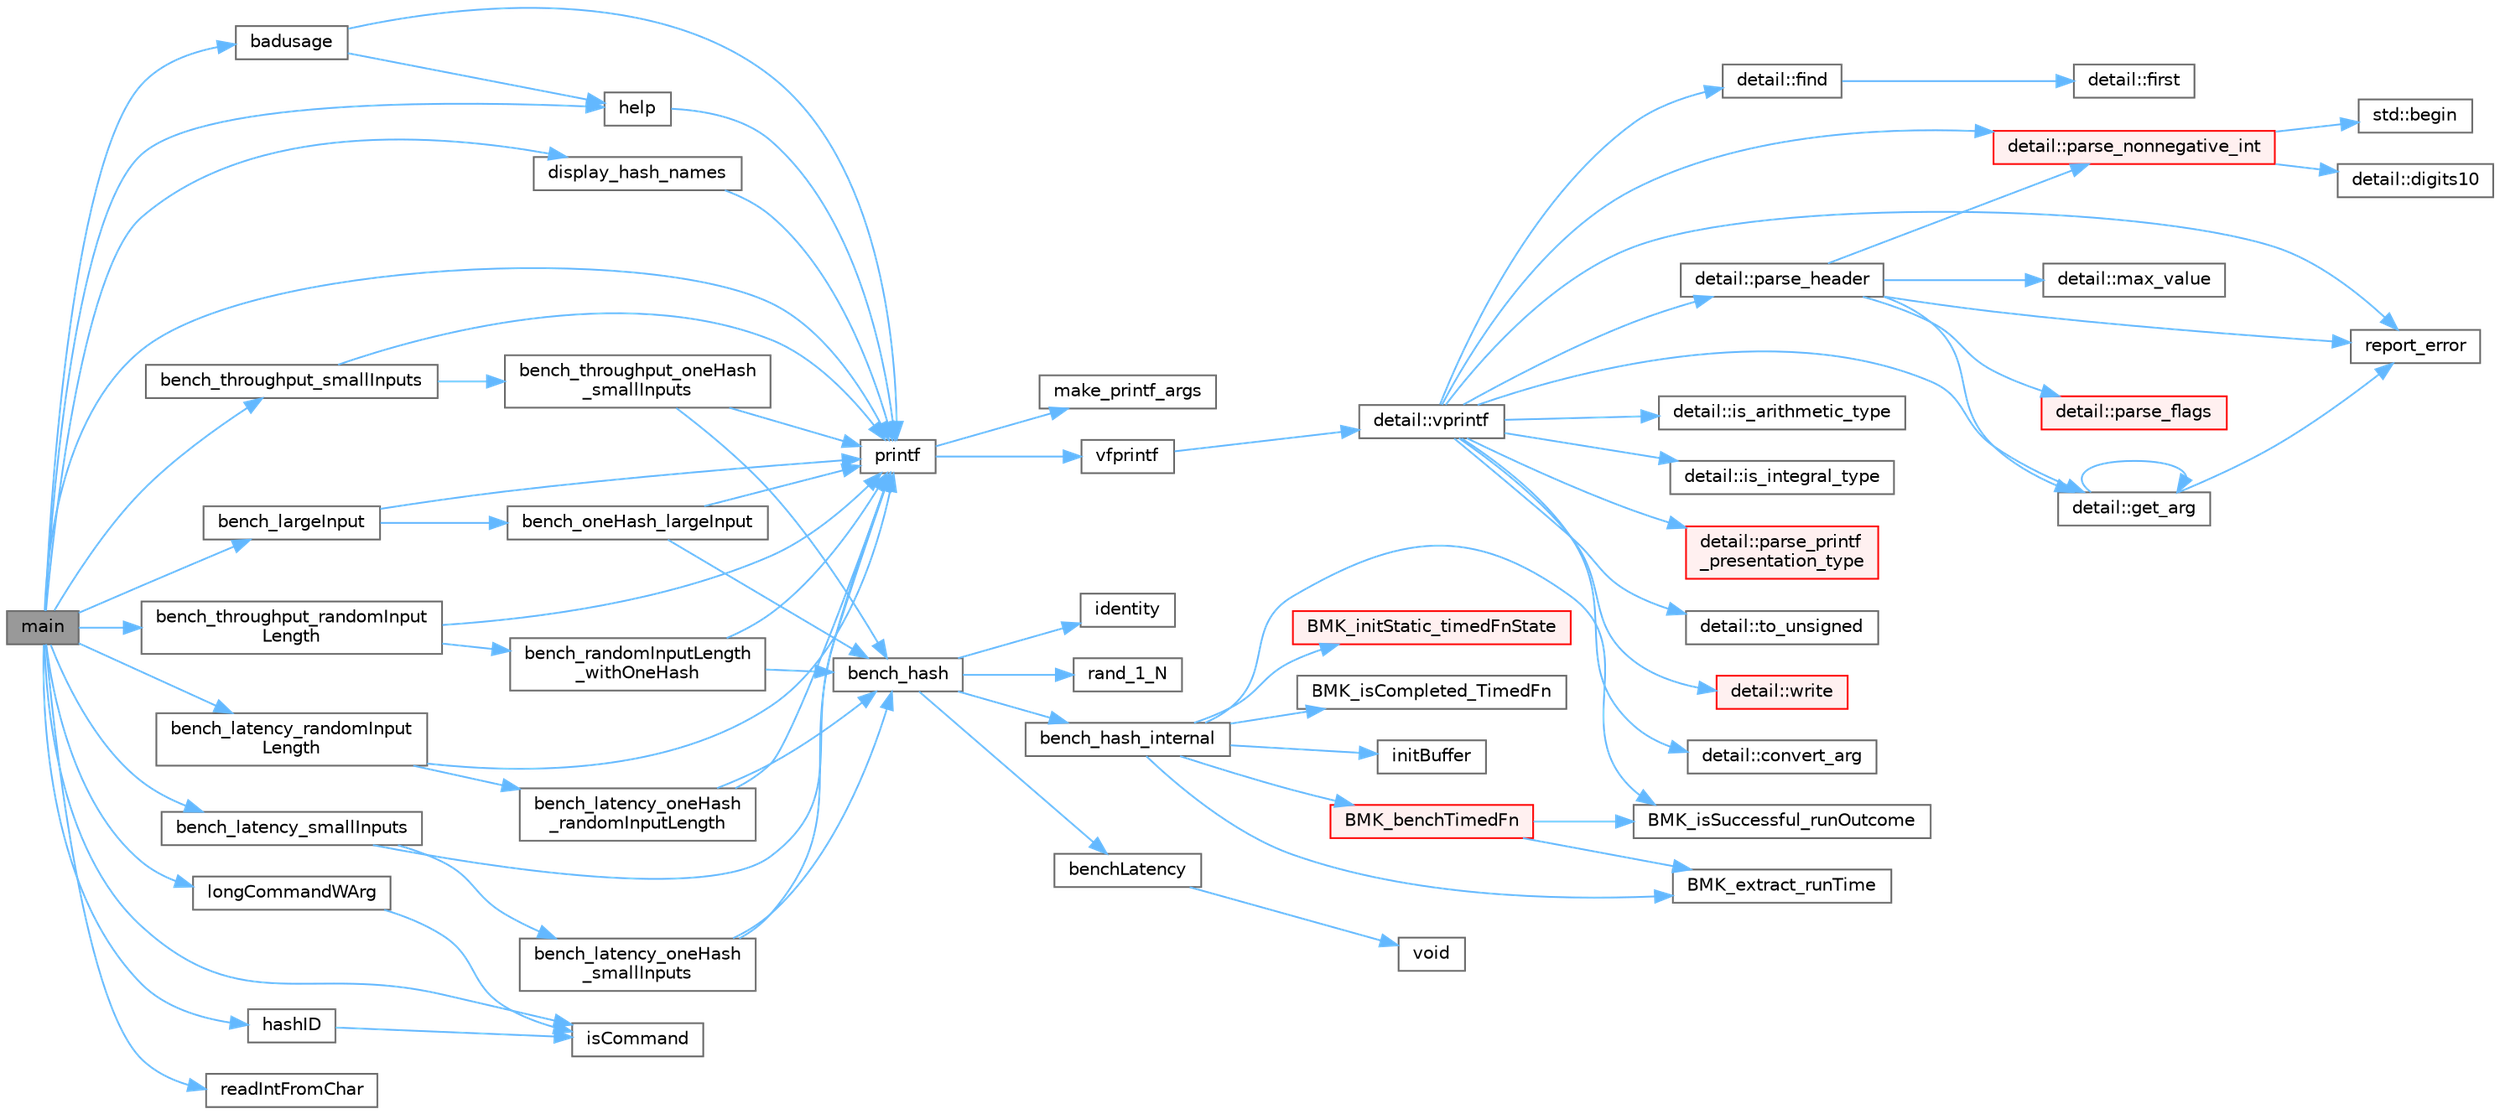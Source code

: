 digraph "main"
{
 // LATEX_PDF_SIZE
  bgcolor="transparent";
  edge [fontname=Helvetica,fontsize=10,labelfontname=Helvetica,labelfontsize=10];
  node [fontname=Helvetica,fontsize=10,shape=box,height=0.2,width=0.4];
  rankdir="LR";
  Node1 [id="Node000001",label="main",height=0.2,width=0.4,color="gray40", fillcolor="grey60", style="filled", fontcolor="black",tooltip=" "];
  Node1 -> Node2 [id="edge1_Node000001_Node000002",color="steelblue1",style="solid",tooltip=" "];
  Node2 [id="Node000002",label="badusage",height=0.2,width=0.4,color="grey40", fillcolor="white", style="filled",URL="$xx_hash_2tests_2bench_2main_8c.html#a918c9b3df2c98746ca7511c11de7b11a",tooltip=" "];
  Node2 -> Node3 [id="edge2_Node000002_Node000003",color="steelblue1",style="solid",tooltip=" "];
  Node3 [id="Node000003",label="help",height=0.2,width=0.4,color="grey40", fillcolor="white", style="filled",URL="$xx_hash_2tests_2bench_2main_8c.html#ac4face814e17650939f9b68ff35b2866",tooltip=" "];
  Node3 -> Node4 [id="edge3_Node000003_Node000004",color="steelblue1",style="solid",tooltip=" "];
  Node4 [id="Node000004",label="printf",height=0.2,width=0.4,color="grey40", fillcolor="white", style="filled",URL="$printf_8h.html#aee3ed3a831f25f07e7be3919fff2203a",tooltip=" "];
  Node4 -> Node5 [id="edge4_Node000004_Node000005",color="steelblue1",style="solid",tooltip=" "];
  Node5 [id="Node000005",label="make_printf_args",height=0.2,width=0.4,color="grey40", fillcolor="white", style="filled",URL="$printf_8h.html#a27dcc0efcda04388971dbea3c875f122",tooltip=" "];
  Node4 -> Node6 [id="edge5_Node000004_Node000006",color="steelblue1",style="solid",tooltip=" "];
  Node6 [id="Node000006",label="vfprintf",height=0.2,width=0.4,color="grey40", fillcolor="white", style="filled",URL="$printf_8h.html#abb30aad964fc771fb52cf3ad88649df2",tooltip=" "];
  Node6 -> Node7 [id="edge6_Node000006_Node000007",color="steelblue1",style="solid",tooltip=" "];
  Node7 [id="Node000007",label="detail::vprintf",height=0.2,width=0.4,color="grey40", fillcolor="white", style="filled",URL="$namespacedetail.html#a1c8c2218e4c822aa8f743fb9c573717f",tooltip=" "];
  Node7 -> Node8 [id="edge7_Node000007_Node000008",color="steelblue1",style="solid",tooltip=" "];
  Node8 [id="Node000008",label="detail::convert_arg",height=0.2,width=0.4,color="grey40", fillcolor="white", style="filled",URL="$namespacedetail.html#a03c11572c9a664266d6925f327dec7f3",tooltip=" "];
  Node7 -> Node9 [id="edge8_Node000007_Node000009",color="steelblue1",style="solid",tooltip=" "];
  Node9 [id="Node000009",label="detail::find",height=0.2,width=0.4,color="grey40", fillcolor="white", style="filled",URL="$namespacedetail.html#a6b71952fab3dc32f3edb2c3e9811d8d9",tooltip=" "];
  Node9 -> Node10 [id="edge9_Node000009_Node000010",color="steelblue1",style="solid",tooltip=" "];
  Node10 [id="Node000010",label="detail::first",height=0.2,width=0.4,color="grey40", fillcolor="white", style="filled",URL="$namespacedetail.html#a02319a3deb124802b88b61f85987df5e",tooltip=" "];
  Node7 -> Node11 [id="edge10_Node000007_Node000011",color="steelblue1",style="solid",tooltip=" "];
  Node11 [id="Node000011",label="detail::get_arg",height=0.2,width=0.4,color="grey40", fillcolor="white", style="filled",URL="$namespacedetail.html#a342ef250e45bd09b2ef666b6fae1c355",tooltip=" "];
  Node11 -> Node11 [id="edge11_Node000011_Node000011",color="steelblue1",style="solid",tooltip=" "];
  Node11 -> Node12 [id="edge12_Node000011_Node000012",color="steelblue1",style="solid",tooltip=" "];
  Node12 [id="Node000012",label="report_error",height=0.2,width=0.4,color="grey40", fillcolor="white", style="filled",URL="$format-inl_8h.html#a5555893692b00b61b3886349332fd01f",tooltip=" "];
  Node7 -> Node13 [id="edge13_Node000007_Node000013",color="steelblue1",style="solid",tooltip=" "];
  Node13 [id="Node000013",label="detail::is_arithmetic_type",height=0.2,width=0.4,color="grey40", fillcolor="white", style="filled",URL="$namespacedetail.html#a802c50a56a3495fdab6020b375ba1389",tooltip=" "];
  Node7 -> Node14 [id="edge14_Node000007_Node000014",color="steelblue1",style="solid",tooltip=" "];
  Node14 [id="Node000014",label="detail::is_integral_type",height=0.2,width=0.4,color="grey40", fillcolor="white", style="filled",URL="$namespacedetail.html#a2a60f8d1bee41b803f43fc42b707b5d1",tooltip=" "];
  Node7 -> Node15 [id="edge15_Node000007_Node000015",color="steelblue1",style="solid",tooltip=" "];
  Node15 [id="Node000015",label="detail::parse_header",height=0.2,width=0.4,color="grey40", fillcolor="white", style="filled",URL="$namespacedetail.html#afc9d93e58b8edb8077f8bc8eee7f4035",tooltip=" "];
  Node15 -> Node11 [id="edge16_Node000015_Node000011",color="steelblue1",style="solid",tooltip=" "];
  Node15 -> Node16 [id="edge17_Node000015_Node000016",color="steelblue1",style="solid",tooltip=" "];
  Node16 [id="Node000016",label="detail::max_value",height=0.2,width=0.4,color="grey40", fillcolor="white", style="filled",URL="$namespacedetail.html#a45c2130c44ebe54179eafcee3cda2bfb",tooltip=" "];
  Node15 -> Node17 [id="edge18_Node000015_Node000017",color="steelblue1",style="solid",tooltip=" "];
  Node17 [id="Node000017",label="detail::parse_flags",height=0.2,width=0.4,color="red", fillcolor="#FFF0F0", style="filled",URL="$namespacedetail.html#a4213daed116a37e1767881da51238261",tooltip=" "];
  Node15 -> Node24 [id="edge19_Node000015_Node000024",color="steelblue1",style="solid",tooltip=" "];
  Node24 [id="Node000024",label="detail::parse_nonnegative_int",height=0.2,width=0.4,color="red", fillcolor="#FFF0F0", style="filled",URL="$namespacedetail.html#a338caba782225e115a9902d4d0835f5f",tooltip=" "];
  Node24 -> Node25 [id="edge20_Node000024_Node000025",color="steelblue1",style="solid",tooltip=" "];
  Node25 [id="Node000025",label="std::begin",height=0.2,width=0.4,color="grey40", fillcolor="white", style="filled",URL="$namespacestd.html#aec76fc52a775d29bc4058c8e1405045a",tooltip=" "];
  Node24 -> Node26 [id="edge21_Node000024_Node000026",color="steelblue1",style="solid",tooltip=" "];
  Node26 [id="Node000026",label="detail::digits10",height=0.2,width=0.4,color="grey40", fillcolor="white", style="filled",URL="$namespacedetail.html#a3a043db05db2d07deb2d98ba2d04b4eb",tooltip=" "];
  Node15 -> Node12 [id="edge22_Node000015_Node000012",color="steelblue1",style="solid",tooltip=" "];
  Node7 -> Node24 [id="edge23_Node000007_Node000024",color="steelblue1",style="solid",tooltip=" "];
  Node7 -> Node28 [id="edge24_Node000007_Node000028",color="steelblue1",style="solid",tooltip=" "];
  Node28 [id="Node000028",label="detail::parse_printf\l_presentation_type",height=0.2,width=0.4,color="red", fillcolor="#FFF0F0", style="filled",URL="$namespacedetail.html#aa2cb095169b23e3a66260ad7078f44cc",tooltip=" "];
  Node7 -> Node12 [id="edge25_Node000007_Node000012",color="steelblue1",style="solid",tooltip=" "];
  Node7 -> Node31 [id="edge26_Node000007_Node000031",color="steelblue1",style="solid",tooltip=" "];
  Node31 [id="Node000031",label="detail::to_unsigned",height=0.2,width=0.4,color="grey40", fillcolor="white", style="filled",URL="$namespacedetail.html#a4855e668246c731a97484efc329f2aac",tooltip=" "];
  Node7 -> Node32 [id="edge27_Node000007_Node000032",color="steelblue1",style="solid",tooltip=" "];
  Node32 [id="Node000032",label="detail::write",height=0.2,width=0.4,color="red", fillcolor="#FFF0F0", style="filled",URL="$namespacedetail.html#a29dacf26eedc9e3575fb57329a5ca0a3",tooltip=" "];
  Node2 -> Node4 [id="edge28_Node000002_Node000004",color="steelblue1",style="solid",tooltip=" "];
  Node1 -> Node36 [id="edge29_Node000001_Node000036",color="steelblue1",style="solid",tooltip=" "];
  Node36 [id="Node000036",label="bench_largeInput",height=0.2,width=0.4,color="grey40", fillcolor="white", style="filled",URL="$bh_display_8c.html#a2add2b0a163b337e7ed5ba54fd15b687",tooltip=" "];
  Node36 -> Node37 [id="edge30_Node000036_Node000037",color="steelblue1",style="solid",tooltip=" "];
  Node37 [id="Node000037",label="bench_oneHash_largeInput",height=0.2,width=0.4,color="grey40", fillcolor="white", style="filled",URL="$bh_display_8c.html#a58363c1322648a00c4bcd2d871d9ddec",tooltip=" "];
  Node37 -> Node38 [id="edge31_Node000037_Node000038",color="steelblue1",style="solid",tooltip=" "];
  Node38 [id="Node000038",label="bench_hash",height=0.2,width=0.4,color="grey40", fillcolor="white", style="filled",URL="$bench_hash_8c.html#ac52e968c4cde699b31b34eae1f1c6134",tooltip=" "];
  Node38 -> Node39 [id="edge32_Node000038_Node000039",color="steelblue1",style="solid",tooltip=" "];
  Node39 [id="Node000039",label="bench_hash_internal",height=0.2,width=0.4,color="grey40", fillcolor="white", style="filled",URL="$bench_hash_8c.html#a1ada99726ec21df6cf78e8c5d9c7c023",tooltip=" "];
  Node39 -> Node40 [id="edge33_Node000039_Node000040",color="steelblue1",style="solid",tooltip=" "];
  Node40 [id="Node000040",label="BMK_benchTimedFn",height=0.2,width=0.4,color="red", fillcolor="#FFF0F0", style="filled",URL="$benchfn_8c.html#a3809a48a15bf199e3ed224e62b0aba7f",tooltip=" "];
  Node40 -> Node47 [id="edge34_Node000040_Node000047",color="steelblue1",style="solid",tooltip=" "];
  Node47 [id="Node000047",label="BMK_extract_runTime",height=0.2,width=0.4,color="grey40", fillcolor="white", style="filled",URL="$benchfn_8c.html#a9d1c34a115ae666e6efb53db86ba7970",tooltip=" "];
  Node40 -> Node48 [id="edge35_Node000040_Node000048",color="steelblue1",style="solid",tooltip=" "];
  Node48 [id="Node000048",label="BMK_isSuccessful_runOutcome",height=0.2,width=0.4,color="grey40", fillcolor="white", style="filled",URL="$benchfn_8c.html#a66760bb869c5fa57e9046e69f8e79576",tooltip=" "];
  Node39 -> Node47 [id="edge36_Node000039_Node000047",color="steelblue1",style="solid",tooltip=" "];
  Node39 -> Node49 [id="edge37_Node000039_Node000049",color="steelblue1",style="solid",tooltip=" "];
  Node49 [id="Node000049",label="BMK_initStatic_timedFnState",height=0.2,width=0.4,color="red", fillcolor="#FFF0F0", style="filled",URL="$benchfn_8c.html#a506be07f4abe99c18067e85f0105f5d9",tooltip=" "];
  Node39 -> Node51 [id="edge38_Node000039_Node000051",color="steelblue1",style="solid",tooltip=" "];
  Node51 [id="Node000051",label="BMK_isCompleted_TimedFn",height=0.2,width=0.4,color="grey40", fillcolor="white", style="filled",URL="$benchfn_8c.html#a80d8ce922db19139b6fc1ed12353020f",tooltip=" "];
  Node39 -> Node48 [id="edge39_Node000039_Node000048",color="steelblue1",style="solid",tooltip=" "];
  Node39 -> Node52 [id="edge40_Node000039_Node000052",color="steelblue1",style="solid",tooltip=" "];
  Node52 [id="Node000052",label="initBuffer",height=0.2,width=0.4,color="grey40", fillcolor="white", style="filled",URL="$bench_hash_8c.html#ac698264804df08db110f1d5ccae72cb3",tooltip=" "];
  Node38 -> Node53 [id="edge41_Node000038_Node000053",color="steelblue1",style="solid",tooltip=" "];
  Node53 [id="Node000053",label="benchLatency",height=0.2,width=0.4,color="grey40", fillcolor="white", style="filled",URL="$bench_hash_8c.html#a3b081bf3c5fe5fe6f14f3a07a8bf3ae9",tooltip=" "];
  Node53 -> Node54 [id="edge42_Node000053_Node000054",color="steelblue1",style="solid",tooltip=" "];
  Node54 [id="Node000054",label="void",height=0.2,width=0.4,color="grey40", fillcolor="white", style="filled",URL="$mimalloc_8h.html#a9d6d8aef94ac19034a5f163606f84830",tooltip=" "];
  Node38 -> Node55 [id="edge43_Node000038_Node000055",color="steelblue1",style="solid",tooltip=" "];
  Node55 [id="Node000055",label="identity",height=0.2,width=0.4,color="grey40", fillcolor="white", style="filled",URL="$bench_hash_8c.html#a0aa0e76fd996840c0b91e4fe3f3acb86",tooltip=" "];
  Node38 -> Node56 [id="edge44_Node000038_Node000056",color="steelblue1",style="solid",tooltip=" "];
  Node56 [id="Node000056",label="rand_1_N",height=0.2,width=0.4,color="grey40", fillcolor="white", style="filled",URL="$bench_hash_8c.html#a7f27da475b6b37073a538ac293eabc53",tooltip=" "];
  Node37 -> Node4 [id="edge45_Node000037_Node000004",color="steelblue1",style="solid",tooltip=" "];
  Node36 -> Node4 [id="edge46_Node000036_Node000004",color="steelblue1",style="solid",tooltip=" "];
  Node1 -> Node57 [id="edge47_Node000001_Node000057",color="steelblue1",style="solid",tooltip=" "];
  Node57 [id="Node000057",label="bench_latency_randomInput\lLength",height=0.2,width=0.4,color="grey40", fillcolor="white", style="filled",URL="$bh_display_8c.html#ae7e9acc2055f1a9a72ee68a3c0234b6d",tooltip=" "];
  Node57 -> Node58 [id="edge48_Node000057_Node000058",color="steelblue1",style="solid",tooltip=" "];
  Node58 [id="Node000058",label="bench_latency_oneHash\l_randomInputLength",height=0.2,width=0.4,color="grey40", fillcolor="white", style="filled",URL="$bh_display_8c.html#afee9a778a7dbb538e621157eebfaedbc",tooltip=" "];
  Node58 -> Node38 [id="edge49_Node000058_Node000038",color="steelblue1",style="solid",tooltip=" "];
  Node58 -> Node4 [id="edge50_Node000058_Node000004",color="steelblue1",style="solid",tooltip=" "];
  Node57 -> Node4 [id="edge51_Node000057_Node000004",color="steelblue1",style="solid",tooltip=" "];
  Node1 -> Node59 [id="edge52_Node000001_Node000059",color="steelblue1",style="solid",tooltip=" "];
  Node59 [id="Node000059",label="bench_latency_smallInputs",height=0.2,width=0.4,color="grey40", fillcolor="white", style="filled",URL="$bh_display_8c.html#a4b1b515da486595310fd5fd6bbf4a31e",tooltip=" "];
  Node59 -> Node60 [id="edge53_Node000059_Node000060",color="steelblue1",style="solid",tooltip=" "];
  Node60 [id="Node000060",label="bench_latency_oneHash\l_smallInputs",height=0.2,width=0.4,color="grey40", fillcolor="white", style="filled",URL="$bh_display_8c.html#a4ee0d20efc5aadaaa68e2ed92905e2ec",tooltip=" "];
  Node60 -> Node38 [id="edge54_Node000060_Node000038",color="steelblue1",style="solid",tooltip=" "];
  Node60 -> Node4 [id="edge55_Node000060_Node000004",color="steelblue1",style="solid",tooltip=" "];
  Node59 -> Node4 [id="edge56_Node000059_Node000004",color="steelblue1",style="solid",tooltip=" "];
  Node1 -> Node61 [id="edge57_Node000001_Node000061",color="steelblue1",style="solid",tooltip=" "];
  Node61 [id="Node000061",label="bench_throughput_randomInput\lLength",height=0.2,width=0.4,color="grey40", fillcolor="white", style="filled",URL="$bh_display_8c.html#a6f512d5f12da6be57902a435e8e7990b",tooltip=" "];
  Node61 -> Node62 [id="edge58_Node000061_Node000062",color="steelblue1",style="solid",tooltip=" "];
  Node62 [id="Node000062",label="bench_randomInputLength\l_withOneHash",height=0.2,width=0.4,color="grey40", fillcolor="white", style="filled",URL="$bh_display_8c.html#abf43ab62a6c1a75375af42c54025a35a",tooltip=" "];
  Node62 -> Node38 [id="edge59_Node000062_Node000038",color="steelblue1",style="solid",tooltip=" "];
  Node62 -> Node4 [id="edge60_Node000062_Node000004",color="steelblue1",style="solid",tooltip=" "];
  Node61 -> Node4 [id="edge61_Node000061_Node000004",color="steelblue1",style="solid",tooltip=" "];
  Node1 -> Node63 [id="edge62_Node000001_Node000063",color="steelblue1",style="solid",tooltip=" "];
  Node63 [id="Node000063",label="bench_throughput_smallInputs",height=0.2,width=0.4,color="grey40", fillcolor="white", style="filled",URL="$bh_display_8c.html#acc6011c6872b9a86038014bb920db973",tooltip=" "];
  Node63 -> Node64 [id="edge63_Node000063_Node000064",color="steelblue1",style="solid",tooltip=" "];
  Node64 [id="Node000064",label="bench_throughput_oneHash\l_smallInputs",height=0.2,width=0.4,color="grey40", fillcolor="white", style="filled",URL="$bh_display_8c.html#a7b4f6d341e8bed166ab7771e2bc407c0",tooltip=" "];
  Node64 -> Node38 [id="edge64_Node000064_Node000038",color="steelblue1",style="solid",tooltip=" "];
  Node64 -> Node4 [id="edge65_Node000064_Node000004",color="steelblue1",style="solid",tooltip=" "];
  Node63 -> Node4 [id="edge66_Node000063_Node000004",color="steelblue1",style="solid",tooltip=" "];
  Node1 -> Node65 [id="edge67_Node000001_Node000065",color="steelblue1",style="solid",tooltip=" "];
  Node65 [id="Node000065",label="display_hash_names",height=0.2,width=0.4,color="grey40", fillcolor="white", style="filled",URL="$xx_hash_2tests_2bench_2main_8c.html#a38484ad2dfefd16b665cf2a7613a201d",tooltip=" "];
  Node65 -> Node4 [id="edge68_Node000065_Node000004",color="steelblue1",style="solid",tooltip=" "];
  Node1 -> Node66 [id="edge69_Node000001_Node000066",color="steelblue1",style="solid",tooltip=" "];
  Node66 [id="Node000066",label="hashID",height=0.2,width=0.4,color="grey40", fillcolor="white", style="filled",URL="$xx_hash_2tests_2bench_2main_8c.html#a758ea01f6a925ed3f61f1393e9e09e0a",tooltip=" "];
  Node66 -> Node67 [id="edge70_Node000066_Node000067",color="steelblue1",style="solid",tooltip=" "];
  Node67 [id="Node000067",label="isCommand",height=0.2,width=0.4,color="grey40", fillcolor="white", style="filled",URL="$xx_hash_2tests_2bench_2main_8c.html#a70a404803770a1dd89d46052ccf0171d",tooltip=" "];
  Node1 -> Node3 [id="edge71_Node000001_Node000003",color="steelblue1",style="solid",tooltip=" "];
  Node1 -> Node67 [id="edge72_Node000001_Node000067",color="steelblue1",style="solid",tooltip=" "];
  Node1 -> Node68 [id="edge73_Node000001_Node000068",color="steelblue1",style="solid",tooltip=" "];
  Node68 [id="Node000068",label="longCommandWArg",height=0.2,width=0.4,color="grey40", fillcolor="white", style="filled",URL="$xx_hash_2tests_2bench_2main_8c.html#a4332ba2202f59d1610317d7e90df84e8",tooltip=" "];
  Node68 -> Node67 [id="edge74_Node000068_Node000067",color="steelblue1",style="solid",tooltip=" "];
  Node1 -> Node4 [id="edge75_Node000001_Node000004",color="steelblue1",style="solid",tooltip=" "];
  Node1 -> Node69 [id="edge76_Node000001_Node000069",color="steelblue1",style="solid",tooltip=" "];
  Node69 [id="Node000069",label="readIntFromChar",height=0.2,width=0.4,color="grey40", fillcolor="white", style="filled",URL="$xx_hash_2tests_2bench_2main_8c.html#a5c614017ebae7eb050fe703194b1217a",tooltip=" "];
}
